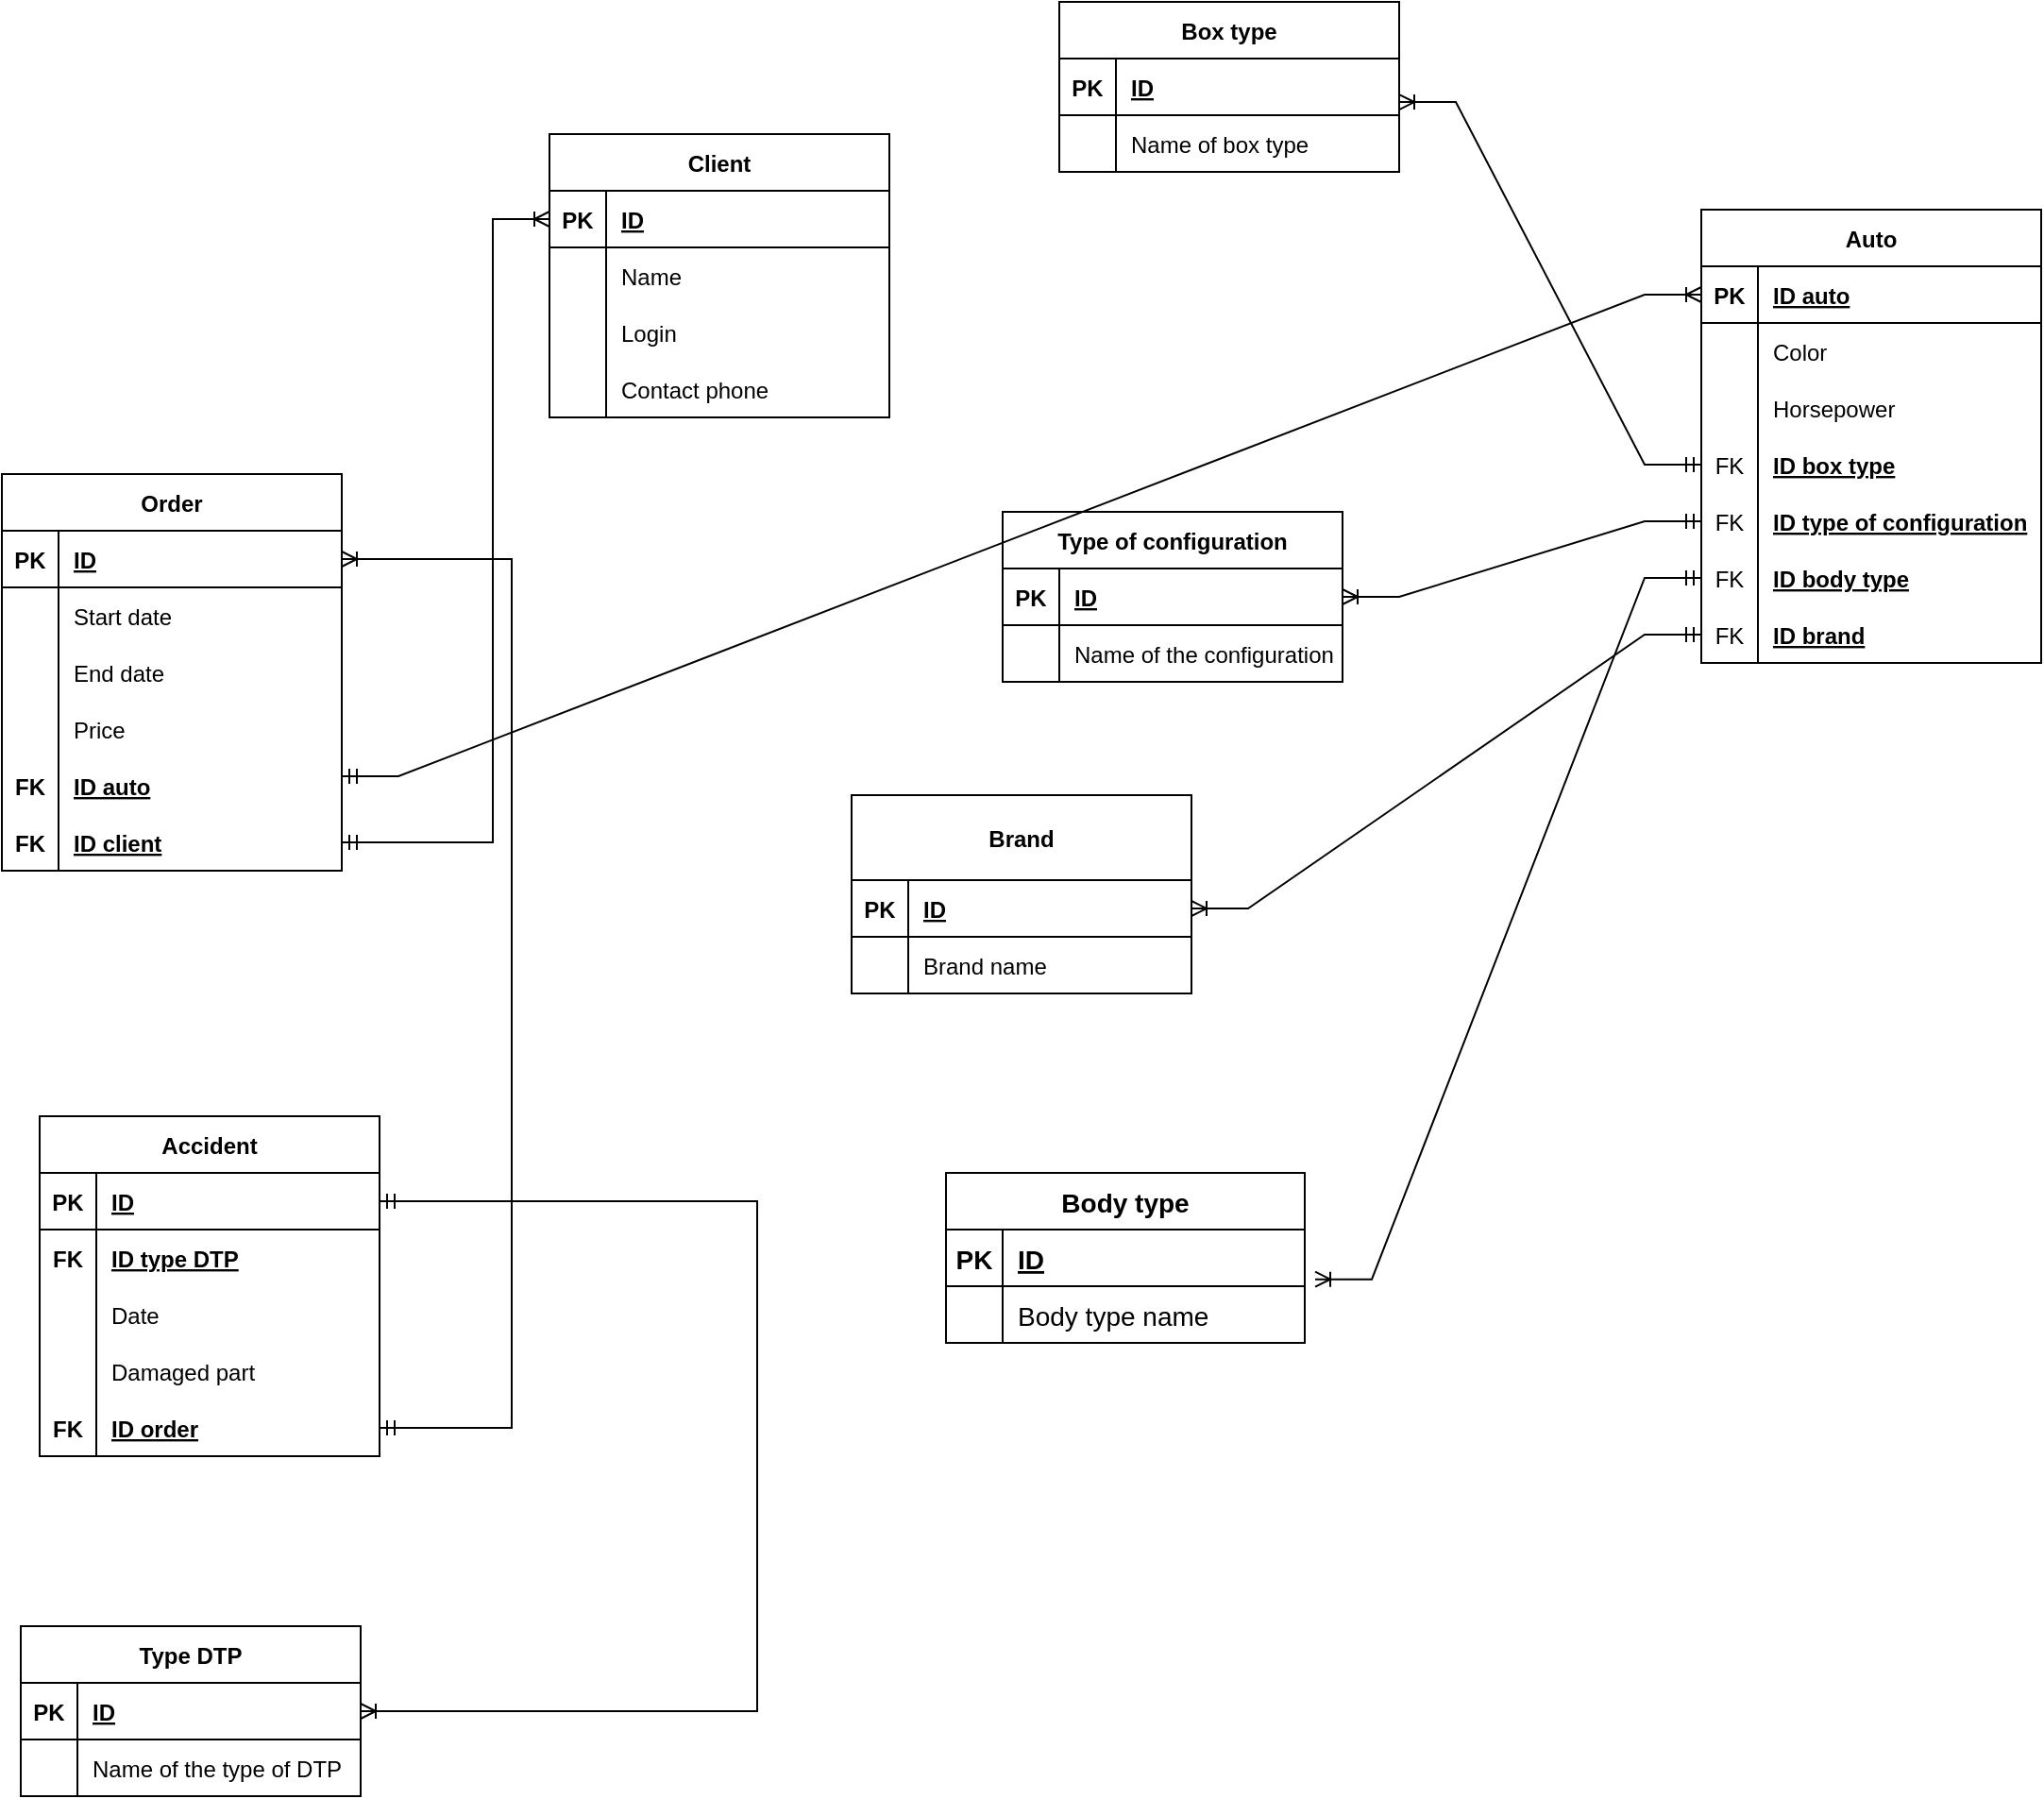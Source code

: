 <mxfile version="21.0.2" type="device"><diagram name="Page-1" id="e56a1550-8fbb-45ad-956c-1786394a9013"><mxGraphModel dx="1311" dy="2425" grid="1" gridSize="10" guides="1" tooltips="1" connect="1" arrows="1" fold="1" page="1" pageScale="1" pageWidth="1100" pageHeight="850" background="none" math="0" shadow="0"><root><mxCell id="0"/><mxCell id="1" parent="0"/><mxCell id="OHwSxQG4Iwk2W_eX7GAl-2" value="Auto" style="shape=table;startSize=30;container=1;collapsible=1;childLayout=tableLayout;fixedRows=1;rowLines=0;fontStyle=1;align=center;resizeLast=1;" parent="1" vertex="1"><mxGeometry x="960" y="-770" width="180" height="240" as="geometry"/></mxCell><mxCell id="OHwSxQG4Iwk2W_eX7GAl-3" value="" style="shape=tableRow;horizontal=0;startSize=0;swimlaneHead=0;swimlaneBody=0;fillColor=none;collapsible=0;dropTarget=0;points=[[0,0.5],[1,0.5]];portConstraint=eastwest;top=0;left=0;right=0;bottom=1;" parent="OHwSxQG4Iwk2W_eX7GAl-2" vertex="1"><mxGeometry y="30" width="180" height="30" as="geometry"/></mxCell><mxCell id="OHwSxQG4Iwk2W_eX7GAl-4" value="PK" style="shape=partialRectangle;connectable=0;fillColor=none;top=0;left=0;bottom=0;right=0;fontStyle=1;overflow=hidden;" parent="OHwSxQG4Iwk2W_eX7GAl-3" vertex="1"><mxGeometry width="30" height="30" as="geometry"><mxRectangle width="30" height="30" as="alternateBounds"/></mxGeometry></mxCell><mxCell id="OHwSxQG4Iwk2W_eX7GAl-5" value="ID auto" style="shape=partialRectangle;connectable=0;fillColor=none;top=0;left=0;bottom=0;right=0;align=left;spacingLeft=6;fontStyle=5;overflow=hidden;" parent="OHwSxQG4Iwk2W_eX7GAl-3" vertex="1"><mxGeometry x="30" width="150" height="30" as="geometry"><mxRectangle width="150" height="30" as="alternateBounds"/></mxGeometry></mxCell><mxCell id="OHwSxQG4Iwk2W_eX7GAl-12" value="" style="shape=tableRow;horizontal=0;startSize=0;swimlaneHead=0;swimlaneBody=0;fillColor=none;collapsible=0;dropTarget=0;points=[[0,0.5],[1,0.5]];portConstraint=eastwest;top=0;left=0;right=0;bottom=0;" parent="OHwSxQG4Iwk2W_eX7GAl-2" vertex="1"><mxGeometry y="60" width="180" height="30" as="geometry"/></mxCell><mxCell id="OHwSxQG4Iwk2W_eX7GAl-13" value="" style="shape=partialRectangle;connectable=0;fillColor=none;top=0;left=0;bottom=0;right=0;editable=1;overflow=hidden;" parent="OHwSxQG4Iwk2W_eX7GAl-12" vertex="1"><mxGeometry width="30" height="30" as="geometry"><mxRectangle width="30" height="30" as="alternateBounds"/></mxGeometry></mxCell><mxCell id="OHwSxQG4Iwk2W_eX7GAl-14" value="Color" style="shape=partialRectangle;connectable=0;fillColor=none;top=0;left=0;bottom=0;right=0;align=left;spacingLeft=6;overflow=hidden;" parent="OHwSxQG4Iwk2W_eX7GAl-12" vertex="1"><mxGeometry x="30" width="150" height="30" as="geometry"><mxRectangle width="150" height="30" as="alternateBounds"/></mxGeometry></mxCell><mxCell id="OHwSxQG4Iwk2W_eX7GAl-135" style="shape=tableRow;horizontal=0;startSize=0;swimlaneHead=0;swimlaneBody=0;fillColor=none;collapsible=0;dropTarget=0;points=[[0,0.5],[1,0.5]];portConstraint=eastwest;top=0;left=0;right=0;bottom=0;" parent="OHwSxQG4Iwk2W_eX7GAl-2" vertex="1"><mxGeometry y="90" width="180" height="30" as="geometry"/></mxCell><mxCell id="OHwSxQG4Iwk2W_eX7GAl-136" style="shape=partialRectangle;connectable=0;fillColor=none;top=0;left=0;bottom=0;right=0;editable=1;overflow=hidden;" parent="OHwSxQG4Iwk2W_eX7GAl-135" vertex="1"><mxGeometry width="30" height="30" as="geometry"><mxRectangle width="30" height="30" as="alternateBounds"/></mxGeometry></mxCell><mxCell id="OHwSxQG4Iwk2W_eX7GAl-137" value="Horsepower" style="shape=partialRectangle;connectable=0;fillColor=none;top=0;left=0;bottom=0;right=0;align=left;spacingLeft=6;overflow=hidden;" parent="OHwSxQG4Iwk2W_eX7GAl-135" vertex="1"><mxGeometry x="30" width="150" height="30" as="geometry"><mxRectangle width="150" height="30" as="alternateBounds"/></mxGeometry></mxCell><mxCell id="OHwSxQG4Iwk2W_eX7GAl-278" style="shape=tableRow;horizontal=0;startSize=0;swimlaneHead=0;swimlaneBody=0;fillColor=none;collapsible=0;dropTarget=0;points=[[0,0.5],[1,0.5]];portConstraint=eastwest;top=0;left=0;right=0;bottom=0;" parent="OHwSxQG4Iwk2W_eX7GAl-2" vertex="1"><mxGeometry y="120" width="180" height="30" as="geometry"/></mxCell><mxCell id="OHwSxQG4Iwk2W_eX7GAl-279" value="FK" style="shape=partialRectangle;connectable=0;fillColor=none;top=0;left=0;bottom=0;right=0;editable=1;overflow=hidden;" parent="OHwSxQG4Iwk2W_eX7GAl-278" vertex="1"><mxGeometry width="30" height="30" as="geometry"><mxRectangle width="30" height="30" as="alternateBounds"/></mxGeometry></mxCell><mxCell id="OHwSxQG4Iwk2W_eX7GAl-280" value="ID box type" style="shape=partialRectangle;connectable=0;fillColor=none;top=0;left=0;bottom=0;right=0;align=left;spacingLeft=6;overflow=hidden;fontStyle=5" parent="OHwSxQG4Iwk2W_eX7GAl-278" vertex="1"><mxGeometry x="30" width="150" height="30" as="geometry"><mxRectangle width="150" height="30" as="alternateBounds"/></mxGeometry></mxCell><mxCell id="OHwSxQG4Iwk2W_eX7GAl-284" style="shape=tableRow;horizontal=0;startSize=0;swimlaneHead=0;swimlaneBody=0;fillColor=none;collapsible=0;dropTarget=0;points=[[0,0.5],[1,0.5]];portConstraint=eastwest;top=0;left=0;right=0;bottom=0;" parent="OHwSxQG4Iwk2W_eX7GAl-2" vertex="1"><mxGeometry y="150" width="180" height="30" as="geometry"/></mxCell><mxCell id="OHwSxQG4Iwk2W_eX7GAl-285" value="FK" style="shape=partialRectangle;connectable=0;fillColor=none;top=0;left=0;bottom=0;right=0;editable=1;overflow=hidden;" parent="OHwSxQG4Iwk2W_eX7GAl-284" vertex="1"><mxGeometry width="30" height="30" as="geometry"><mxRectangle width="30" height="30" as="alternateBounds"/></mxGeometry></mxCell><mxCell id="OHwSxQG4Iwk2W_eX7GAl-286" value="ID type of configuration" style="shape=partialRectangle;connectable=0;fillColor=none;top=0;left=0;bottom=0;right=0;align=left;spacingLeft=6;overflow=hidden;fontStyle=5" parent="OHwSxQG4Iwk2W_eX7GAl-284" vertex="1"><mxGeometry x="30" width="150" height="30" as="geometry"><mxRectangle width="150" height="30" as="alternateBounds"/></mxGeometry></mxCell><mxCell id="OHwSxQG4Iwk2W_eX7GAl-289" style="shape=tableRow;horizontal=0;startSize=0;swimlaneHead=0;swimlaneBody=0;fillColor=none;collapsible=0;dropTarget=0;points=[[0,0.5],[1,0.5]];portConstraint=eastwest;top=0;left=0;right=0;bottom=0;" parent="OHwSxQG4Iwk2W_eX7GAl-2" vertex="1"><mxGeometry y="180" width="180" height="30" as="geometry"/></mxCell><mxCell id="OHwSxQG4Iwk2W_eX7GAl-290" value="FK" style="shape=partialRectangle;connectable=0;fillColor=none;top=0;left=0;bottom=0;right=0;editable=1;overflow=hidden;" parent="OHwSxQG4Iwk2W_eX7GAl-289" vertex="1"><mxGeometry width="30" height="30" as="geometry"><mxRectangle width="30" height="30" as="alternateBounds"/></mxGeometry></mxCell><mxCell id="OHwSxQG4Iwk2W_eX7GAl-291" value="ID body type" style="shape=partialRectangle;connectable=0;fillColor=none;top=0;left=0;bottom=0;right=0;align=left;spacingLeft=6;overflow=hidden;fontStyle=5" parent="OHwSxQG4Iwk2W_eX7GAl-289" vertex="1"><mxGeometry x="30" width="150" height="30" as="geometry"><mxRectangle width="150" height="30" as="alternateBounds"/></mxGeometry></mxCell><mxCell id="OHwSxQG4Iwk2W_eX7GAl-292" style="shape=tableRow;horizontal=0;startSize=0;swimlaneHead=0;swimlaneBody=0;fillColor=none;collapsible=0;dropTarget=0;points=[[0,0.5],[1,0.5]];portConstraint=eastwest;top=0;left=0;right=0;bottom=0;" parent="OHwSxQG4Iwk2W_eX7GAl-2" vertex="1"><mxGeometry y="210" width="180" height="30" as="geometry"/></mxCell><mxCell id="OHwSxQG4Iwk2W_eX7GAl-293" value="FK" style="shape=partialRectangle;connectable=0;fillColor=none;top=0;left=0;bottom=0;right=0;editable=1;overflow=hidden;" parent="OHwSxQG4Iwk2W_eX7GAl-292" vertex="1"><mxGeometry width="30" height="30" as="geometry"><mxRectangle width="30" height="30" as="alternateBounds"/></mxGeometry></mxCell><mxCell id="OHwSxQG4Iwk2W_eX7GAl-294" value="ID brand" style="shape=partialRectangle;connectable=0;fillColor=none;top=0;left=0;bottom=0;right=0;align=left;spacingLeft=6;overflow=hidden;fontStyle=5" parent="OHwSxQG4Iwk2W_eX7GAl-292" vertex="1"><mxGeometry x="30" width="150" height="30" as="geometry"><mxRectangle width="150" height="30" as="alternateBounds"/></mxGeometry></mxCell><mxCell id="OHwSxQG4Iwk2W_eX7GAl-36" value="Client" style="shape=table;startSize=30;container=1;collapsible=1;childLayout=tableLayout;fixedRows=1;rowLines=0;fontStyle=1;align=center;resizeLast=1;" parent="1" vertex="1"><mxGeometry x="350" y="-810" width="180" height="150" as="geometry"/></mxCell><mxCell id="OHwSxQG4Iwk2W_eX7GAl-37" value="" style="shape=tableRow;horizontal=0;startSize=0;swimlaneHead=0;swimlaneBody=0;fillColor=none;collapsible=0;dropTarget=0;points=[[0,0.5],[1,0.5]];portConstraint=eastwest;top=0;left=0;right=0;bottom=1;" parent="OHwSxQG4Iwk2W_eX7GAl-36" vertex="1"><mxGeometry y="30" width="180" height="30" as="geometry"/></mxCell><mxCell id="OHwSxQG4Iwk2W_eX7GAl-38" value="PK" style="shape=partialRectangle;connectable=0;fillColor=none;top=0;left=0;bottom=0;right=0;fontStyle=1;overflow=hidden;" parent="OHwSxQG4Iwk2W_eX7GAl-37" vertex="1"><mxGeometry width="30" height="30" as="geometry"><mxRectangle width="30" height="30" as="alternateBounds"/></mxGeometry></mxCell><mxCell id="OHwSxQG4Iwk2W_eX7GAl-39" value="ID" style="shape=partialRectangle;connectable=0;fillColor=none;top=0;left=0;bottom=0;right=0;align=left;spacingLeft=6;fontStyle=5;overflow=hidden;" parent="OHwSxQG4Iwk2W_eX7GAl-37" vertex="1"><mxGeometry x="30" width="150" height="30" as="geometry"><mxRectangle width="150" height="30" as="alternateBounds"/></mxGeometry></mxCell><mxCell id="OHwSxQG4Iwk2W_eX7GAl-43" value="" style="shape=tableRow;horizontal=0;startSize=0;swimlaneHead=0;swimlaneBody=0;fillColor=none;collapsible=0;dropTarget=0;points=[[0,0.5],[1,0.5]];portConstraint=eastwest;top=0;left=0;right=0;bottom=0;" parent="OHwSxQG4Iwk2W_eX7GAl-36" vertex="1"><mxGeometry y="60" width="180" height="30" as="geometry"/></mxCell><mxCell id="OHwSxQG4Iwk2W_eX7GAl-44" value="" style="shape=partialRectangle;connectable=0;fillColor=none;top=0;left=0;bottom=0;right=0;editable=1;overflow=hidden;" parent="OHwSxQG4Iwk2W_eX7GAl-43" vertex="1"><mxGeometry width="30" height="30" as="geometry"><mxRectangle width="30" height="30" as="alternateBounds"/></mxGeometry></mxCell><mxCell id="OHwSxQG4Iwk2W_eX7GAl-45" value="Name" style="shape=partialRectangle;connectable=0;fillColor=none;top=0;left=0;bottom=0;right=0;align=left;spacingLeft=6;overflow=hidden;" parent="OHwSxQG4Iwk2W_eX7GAl-43" vertex="1"><mxGeometry x="30" width="150" height="30" as="geometry"><mxRectangle width="150" height="30" as="alternateBounds"/></mxGeometry></mxCell><mxCell id="OHwSxQG4Iwk2W_eX7GAl-46" value="" style="shape=tableRow;horizontal=0;startSize=0;swimlaneHead=0;swimlaneBody=0;fillColor=none;collapsible=0;dropTarget=0;points=[[0,0.5],[1,0.5]];portConstraint=eastwest;top=0;left=0;right=0;bottom=0;" parent="OHwSxQG4Iwk2W_eX7GAl-36" vertex="1"><mxGeometry y="90" width="180" height="30" as="geometry"/></mxCell><mxCell id="OHwSxQG4Iwk2W_eX7GAl-47" value="" style="shape=partialRectangle;connectable=0;fillColor=none;top=0;left=0;bottom=0;right=0;editable=1;overflow=hidden;" parent="OHwSxQG4Iwk2W_eX7GAl-46" vertex="1"><mxGeometry width="30" height="30" as="geometry"><mxRectangle width="30" height="30" as="alternateBounds"/></mxGeometry></mxCell><mxCell id="OHwSxQG4Iwk2W_eX7GAl-48" value="Login" style="shape=partialRectangle;connectable=0;fillColor=none;top=0;left=0;bottom=0;right=0;align=left;spacingLeft=6;overflow=hidden;" parent="OHwSxQG4Iwk2W_eX7GAl-46" vertex="1"><mxGeometry x="30" width="150" height="30" as="geometry"><mxRectangle width="150" height="30" as="alternateBounds"/></mxGeometry></mxCell><mxCell id="qkiEtNcjVx7nkfg8av_S-1" style="shape=tableRow;horizontal=0;startSize=0;swimlaneHead=0;swimlaneBody=0;fillColor=none;collapsible=0;dropTarget=0;points=[[0,0.5],[1,0.5]];portConstraint=eastwest;top=0;left=0;right=0;bottom=0;" parent="OHwSxQG4Iwk2W_eX7GAl-36" vertex="1"><mxGeometry y="120" width="180" height="30" as="geometry"/></mxCell><mxCell id="qkiEtNcjVx7nkfg8av_S-2" style="shape=partialRectangle;connectable=0;fillColor=none;top=0;left=0;bottom=0;right=0;editable=1;overflow=hidden;" parent="qkiEtNcjVx7nkfg8av_S-1" vertex="1"><mxGeometry width="30" height="30" as="geometry"><mxRectangle width="30" height="30" as="alternateBounds"/></mxGeometry></mxCell><mxCell id="qkiEtNcjVx7nkfg8av_S-3" value="Contact phone" style="shape=partialRectangle;connectable=0;fillColor=none;top=0;left=0;bottom=0;right=0;align=left;spacingLeft=6;overflow=hidden;" parent="qkiEtNcjVx7nkfg8av_S-1" vertex="1"><mxGeometry x="30" width="150" height="30" as="geometry"><mxRectangle width="150" height="30" as="alternateBounds"/></mxGeometry></mxCell><mxCell id="OHwSxQG4Iwk2W_eX7GAl-62" value="Order" style="shape=table;startSize=30;container=1;collapsible=1;childLayout=tableLayout;fixedRows=1;rowLines=0;fontStyle=1;align=center;resizeLast=1;" parent="1" vertex="1"><mxGeometry x="60" y="-630" width="180" height="210" as="geometry"/></mxCell><mxCell id="OHwSxQG4Iwk2W_eX7GAl-63" value="" style="shape=tableRow;horizontal=0;startSize=0;swimlaneHead=0;swimlaneBody=0;fillColor=none;collapsible=0;dropTarget=0;points=[[0,0.5],[1,0.5]];portConstraint=eastwest;top=0;left=0;right=0;bottom=1;" parent="OHwSxQG4Iwk2W_eX7GAl-62" vertex="1"><mxGeometry y="30" width="180" height="30" as="geometry"/></mxCell><mxCell id="OHwSxQG4Iwk2W_eX7GAl-64" value="PK" style="shape=partialRectangle;connectable=0;fillColor=none;top=0;left=0;bottom=0;right=0;fontStyle=1;overflow=hidden;" parent="OHwSxQG4Iwk2W_eX7GAl-63" vertex="1"><mxGeometry width="30" height="30" as="geometry"><mxRectangle width="30" height="30" as="alternateBounds"/></mxGeometry></mxCell><mxCell id="OHwSxQG4Iwk2W_eX7GAl-65" value="ID" style="shape=partialRectangle;connectable=0;fillColor=none;top=0;left=0;bottom=0;right=0;align=left;spacingLeft=6;fontStyle=5;overflow=hidden;" parent="OHwSxQG4Iwk2W_eX7GAl-63" vertex="1"><mxGeometry x="30" width="150" height="30" as="geometry"><mxRectangle width="150" height="30" as="alternateBounds"/></mxGeometry></mxCell><mxCell id="OHwSxQG4Iwk2W_eX7GAl-66" value="" style="shape=tableRow;horizontal=0;startSize=0;swimlaneHead=0;swimlaneBody=0;fillColor=none;collapsible=0;dropTarget=0;points=[[0,0.5],[1,0.5]];portConstraint=eastwest;top=0;left=0;right=0;bottom=0;" parent="OHwSxQG4Iwk2W_eX7GAl-62" vertex="1"><mxGeometry y="60" width="180" height="30" as="geometry"/></mxCell><mxCell id="OHwSxQG4Iwk2W_eX7GAl-67" value="" style="shape=partialRectangle;connectable=0;fillColor=none;top=0;left=0;bottom=0;right=0;editable=1;overflow=hidden;" parent="OHwSxQG4Iwk2W_eX7GAl-66" vertex="1"><mxGeometry width="30" height="30" as="geometry"><mxRectangle width="30" height="30" as="alternateBounds"/></mxGeometry></mxCell><mxCell id="OHwSxQG4Iwk2W_eX7GAl-68" value="Start date" style="shape=partialRectangle;connectable=0;fillColor=none;top=0;left=0;bottom=0;right=0;align=left;spacingLeft=6;overflow=hidden;" parent="OHwSxQG4Iwk2W_eX7GAl-66" vertex="1"><mxGeometry x="30" width="150" height="30" as="geometry"><mxRectangle width="150" height="30" as="alternateBounds"/></mxGeometry></mxCell><mxCell id="qkiEtNcjVx7nkfg8av_S-4" style="shape=tableRow;horizontal=0;startSize=0;swimlaneHead=0;swimlaneBody=0;fillColor=none;collapsible=0;dropTarget=0;points=[[0,0.5],[1,0.5]];portConstraint=eastwest;top=0;left=0;right=0;bottom=0;" parent="OHwSxQG4Iwk2W_eX7GAl-62" vertex="1"><mxGeometry y="90" width="180" height="30" as="geometry"/></mxCell><mxCell id="qkiEtNcjVx7nkfg8av_S-5" style="shape=partialRectangle;connectable=0;fillColor=none;top=0;left=0;bottom=0;right=0;editable=1;overflow=hidden;" parent="qkiEtNcjVx7nkfg8av_S-4" vertex="1"><mxGeometry width="30" height="30" as="geometry"><mxRectangle width="30" height="30" as="alternateBounds"/></mxGeometry></mxCell><mxCell id="qkiEtNcjVx7nkfg8av_S-6" value="End date" style="shape=partialRectangle;connectable=0;fillColor=none;top=0;left=0;bottom=0;right=0;align=left;spacingLeft=6;overflow=hidden;" parent="qkiEtNcjVx7nkfg8av_S-4" vertex="1"><mxGeometry x="30" width="150" height="30" as="geometry"><mxRectangle width="150" height="30" as="alternateBounds"/></mxGeometry></mxCell><mxCell id="OHwSxQG4Iwk2W_eX7GAl-144" style="shape=tableRow;horizontal=0;startSize=0;swimlaneHead=0;swimlaneBody=0;fillColor=none;collapsible=0;dropTarget=0;points=[[0,0.5],[1,0.5]];portConstraint=eastwest;top=0;left=0;right=0;bottom=0;" parent="OHwSxQG4Iwk2W_eX7GAl-62" vertex="1"><mxGeometry y="120" width="180" height="30" as="geometry"/></mxCell><mxCell id="OHwSxQG4Iwk2W_eX7GAl-145" style="shape=partialRectangle;connectable=0;fillColor=none;top=0;left=0;bottom=0;right=0;editable=1;overflow=hidden;fontStyle=5" parent="OHwSxQG4Iwk2W_eX7GAl-144" vertex="1"><mxGeometry width="30" height="30" as="geometry"><mxRectangle width="30" height="30" as="alternateBounds"/></mxGeometry></mxCell><mxCell id="OHwSxQG4Iwk2W_eX7GAl-146" value="Price" style="shape=partialRectangle;connectable=0;fillColor=none;top=0;left=0;bottom=0;right=0;align=left;spacingLeft=6;overflow=hidden;fontStyle=0" parent="OHwSxQG4Iwk2W_eX7GAl-144" vertex="1"><mxGeometry x="30" width="150" height="30" as="geometry"><mxRectangle width="150" height="30" as="alternateBounds"/></mxGeometry></mxCell><mxCell id="OHwSxQG4Iwk2W_eX7GAl-69" value="" style="shape=tableRow;horizontal=0;startSize=0;swimlaneHead=0;swimlaneBody=0;fillColor=none;collapsible=0;dropTarget=0;points=[[0,0.5],[1,0.5]];portConstraint=eastwest;top=0;left=0;right=0;bottom=0;" parent="OHwSxQG4Iwk2W_eX7GAl-62" vertex="1"><mxGeometry y="150" width="180" height="30" as="geometry"/></mxCell><mxCell id="OHwSxQG4Iwk2W_eX7GAl-70" value="FK" style="shape=partialRectangle;connectable=0;fillColor=none;top=0;left=0;bottom=0;right=0;editable=1;overflow=hidden;fontStyle=1" parent="OHwSxQG4Iwk2W_eX7GAl-69" vertex="1"><mxGeometry width="30" height="30" as="geometry"><mxRectangle width="30" height="30" as="alternateBounds"/></mxGeometry></mxCell><mxCell id="OHwSxQG4Iwk2W_eX7GAl-71" value="ID auto" style="shape=partialRectangle;connectable=0;fillColor=none;top=0;left=0;bottom=0;right=0;align=left;spacingLeft=6;overflow=hidden;fontStyle=5" parent="OHwSxQG4Iwk2W_eX7GAl-69" vertex="1"><mxGeometry x="30" width="150" height="30" as="geometry"><mxRectangle width="150" height="30" as="alternateBounds"/></mxGeometry></mxCell><mxCell id="OHwSxQG4Iwk2W_eX7GAl-72" value="" style="shape=tableRow;horizontal=0;startSize=0;swimlaneHead=0;swimlaneBody=0;fillColor=none;collapsible=0;dropTarget=0;points=[[0,0.5],[1,0.5]];portConstraint=eastwest;top=0;left=0;right=0;bottom=0;" parent="OHwSxQG4Iwk2W_eX7GAl-62" vertex="1"><mxGeometry y="180" width="180" height="30" as="geometry"/></mxCell><mxCell id="OHwSxQG4Iwk2W_eX7GAl-73" value="FK" style="shape=partialRectangle;connectable=0;fillColor=none;top=0;left=0;bottom=0;right=0;editable=1;overflow=hidden;fontStyle=1" parent="OHwSxQG4Iwk2W_eX7GAl-72" vertex="1"><mxGeometry width="30" height="30" as="geometry"><mxRectangle width="30" height="30" as="alternateBounds"/></mxGeometry></mxCell><mxCell id="OHwSxQG4Iwk2W_eX7GAl-74" value="ID client" style="shape=partialRectangle;connectable=0;fillColor=none;top=0;left=0;bottom=0;right=0;align=left;spacingLeft=6;overflow=hidden;fontStyle=5" parent="OHwSxQG4Iwk2W_eX7GAl-72" vertex="1"><mxGeometry x="30" width="150" height="30" as="geometry"><mxRectangle width="150" height="30" as="alternateBounds"/></mxGeometry></mxCell><mxCell id="OHwSxQG4Iwk2W_eX7GAl-118" value="" style="shape=tableRow;horizontal=0;startSize=0;swimlaneHead=0;swimlaneBody=0;fillColor=none;collapsible=0;dropTarget=0;points=[[0,0.5],[1,0.5]];portConstraint=eastwest;top=0;left=0;right=0;bottom=0;" parent="1" vertex="1"><mxGeometry x="470" y="-120" width="180" height="30" as="geometry"/></mxCell><mxCell id="OHwSxQG4Iwk2W_eX7GAl-119" value="" style="shape=partialRectangle;connectable=0;fillColor=none;top=0;left=0;bottom=0;right=0;editable=1;overflow=hidden;" parent="OHwSxQG4Iwk2W_eX7GAl-118" vertex="1"><mxGeometry width="30" height="30" as="geometry"><mxRectangle width="30" height="30" as="alternateBounds"/></mxGeometry></mxCell><mxCell id="OHwSxQG4Iwk2W_eX7GAl-168" value="Accident" style="shape=table;startSize=30;container=1;collapsible=1;childLayout=tableLayout;fixedRows=1;rowLines=0;fontStyle=1;align=center;resizeLast=1;" parent="1" vertex="1"><mxGeometry x="80" y="-290" width="180" height="180" as="geometry"/></mxCell><mxCell id="OHwSxQG4Iwk2W_eX7GAl-169" value="" style="shape=tableRow;horizontal=0;startSize=0;swimlaneHead=0;swimlaneBody=0;fillColor=none;collapsible=0;dropTarget=0;points=[[0,0.5],[1,0.5]];portConstraint=eastwest;top=0;left=0;right=0;bottom=1;" parent="OHwSxQG4Iwk2W_eX7GAl-168" vertex="1"><mxGeometry y="30" width="180" height="30" as="geometry"/></mxCell><mxCell id="OHwSxQG4Iwk2W_eX7GAl-170" value="PK" style="shape=partialRectangle;connectable=0;fillColor=none;top=0;left=0;bottom=0;right=0;fontStyle=1;overflow=hidden;" parent="OHwSxQG4Iwk2W_eX7GAl-169" vertex="1"><mxGeometry width="30" height="30" as="geometry"><mxRectangle width="30" height="30" as="alternateBounds"/></mxGeometry></mxCell><mxCell id="OHwSxQG4Iwk2W_eX7GAl-171" value="ID" style="shape=partialRectangle;connectable=0;fillColor=none;top=0;left=0;bottom=0;right=0;align=left;spacingLeft=6;fontStyle=5;overflow=hidden;" parent="OHwSxQG4Iwk2W_eX7GAl-169" vertex="1"><mxGeometry x="30" width="150" height="30" as="geometry"><mxRectangle width="150" height="30" as="alternateBounds"/></mxGeometry></mxCell><mxCell id="OHwSxQG4Iwk2W_eX7GAl-172" value="" style="shape=tableRow;horizontal=0;startSize=0;swimlaneHead=0;swimlaneBody=0;fillColor=none;collapsible=0;dropTarget=0;points=[[0,0.5],[1,0.5]];portConstraint=eastwest;top=0;left=0;right=0;bottom=0;" parent="OHwSxQG4Iwk2W_eX7GAl-168" vertex="1"><mxGeometry y="60" width="180" height="30" as="geometry"/></mxCell><mxCell id="OHwSxQG4Iwk2W_eX7GAl-173" value="FK" style="shape=partialRectangle;connectable=0;fillColor=none;top=0;left=0;bottom=0;right=0;editable=1;overflow=hidden;fontStyle=1" parent="OHwSxQG4Iwk2W_eX7GAl-172" vertex="1"><mxGeometry width="30" height="30" as="geometry"><mxRectangle width="30" height="30" as="alternateBounds"/></mxGeometry></mxCell><mxCell id="OHwSxQG4Iwk2W_eX7GAl-174" value="ID type DTP" style="shape=partialRectangle;connectable=0;fillColor=none;top=0;left=0;bottom=0;right=0;align=left;spacingLeft=6;overflow=hidden;fontStyle=5" parent="OHwSxQG4Iwk2W_eX7GAl-172" vertex="1"><mxGeometry x="30" width="150" height="30" as="geometry"><mxRectangle width="150" height="30" as="alternateBounds"/></mxGeometry></mxCell><mxCell id="OHwSxQG4Iwk2W_eX7GAl-175" value="" style="shape=tableRow;horizontal=0;startSize=0;swimlaneHead=0;swimlaneBody=0;fillColor=none;collapsible=0;dropTarget=0;points=[[0,0.5],[1,0.5]];portConstraint=eastwest;top=0;left=0;right=0;bottom=0;" parent="OHwSxQG4Iwk2W_eX7GAl-168" vertex="1"><mxGeometry y="90" width="180" height="30" as="geometry"/></mxCell><mxCell id="OHwSxQG4Iwk2W_eX7GAl-176" value="" style="shape=partialRectangle;connectable=0;fillColor=none;top=0;left=0;bottom=0;right=0;editable=1;overflow=hidden;" parent="OHwSxQG4Iwk2W_eX7GAl-175" vertex="1"><mxGeometry width="30" height="30" as="geometry"><mxRectangle width="30" height="30" as="alternateBounds"/></mxGeometry></mxCell><mxCell id="OHwSxQG4Iwk2W_eX7GAl-177" value="Date" style="shape=partialRectangle;connectable=0;fillColor=none;top=0;left=0;bottom=0;right=0;align=left;spacingLeft=6;overflow=hidden;" parent="OHwSxQG4Iwk2W_eX7GAl-175" vertex="1"><mxGeometry x="30" width="150" height="30" as="geometry"><mxRectangle width="150" height="30" as="alternateBounds"/></mxGeometry></mxCell><mxCell id="OHwSxQG4Iwk2W_eX7GAl-178" value="" style="shape=tableRow;horizontal=0;startSize=0;swimlaneHead=0;swimlaneBody=0;fillColor=none;collapsible=0;dropTarget=0;points=[[0,0.5],[1,0.5]];portConstraint=eastwest;top=0;left=0;right=0;bottom=0;" parent="OHwSxQG4Iwk2W_eX7GAl-168" vertex="1"><mxGeometry y="120" width="180" height="30" as="geometry"/></mxCell><mxCell id="OHwSxQG4Iwk2W_eX7GAl-179" value="" style="shape=partialRectangle;connectable=0;fillColor=none;top=0;left=0;bottom=0;right=0;editable=1;overflow=hidden;" parent="OHwSxQG4Iwk2W_eX7GAl-178" vertex="1"><mxGeometry width="30" height="30" as="geometry"><mxRectangle width="30" height="30" as="alternateBounds"/></mxGeometry></mxCell><mxCell id="OHwSxQG4Iwk2W_eX7GAl-180" value="Damaged part" style="shape=partialRectangle;connectable=0;fillColor=none;top=0;left=0;bottom=0;right=0;align=left;spacingLeft=6;overflow=hidden;" parent="OHwSxQG4Iwk2W_eX7GAl-178" vertex="1"><mxGeometry x="30" width="150" height="30" as="geometry"><mxRectangle width="150" height="30" as="alternateBounds"/></mxGeometry></mxCell><mxCell id="uw3r3L_dq7pvDBiLHXTa-1" style="shape=tableRow;horizontal=0;startSize=0;swimlaneHead=0;swimlaneBody=0;fillColor=none;collapsible=0;dropTarget=0;points=[[0,0.5],[1,0.5]];portConstraint=eastwest;top=0;left=0;right=0;bottom=0;" parent="OHwSxQG4Iwk2W_eX7GAl-168" vertex="1"><mxGeometry y="150" width="180" height="30" as="geometry"/></mxCell><mxCell id="uw3r3L_dq7pvDBiLHXTa-2" value="FK" style="shape=partialRectangle;connectable=0;fillColor=none;top=0;left=0;bottom=0;right=0;editable=1;overflow=hidden;fontStyle=1" parent="uw3r3L_dq7pvDBiLHXTa-1" vertex="1"><mxGeometry width="30" height="30" as="geometry"><mxRectangle width="30" height="30" as="alternateBounds"/></mxGeometry></mxCell><mxCell id="uw3r3L_dq7pvDBiLHXTa-3" value="ID order" style="shape=partialRectangle;connectable=0;fillColor=none;top=0;left=0;bottom=0;right=0;align=left;spacingLeft=6;overflow=hidden;fontStyle=5" parent="uw3r3L_dq7pvDBiLHXTa-1" vertex="1"><mxGeometry x="30" width="150" height="30" as="geometry"><mxRectangle width="150" height="30" as="alternateBounds"/></mxGeometry></mxCell><mxCell id="OHwSxQG4Iwk2W_eX7GAl-194" value="Box type" style="shape=table;startSize=30;container=1;collapsible=1;childLayout=tableLayout;fixedRows=1;rowLines=0;fontStyle=1;align=center;resizeLast=1;" parent="1" vertex="1"><mxGeometry x="620" y="-880" width="180" height="90" as="geometry"/></mxCell><mxCell id="OHwSxQG4Iwk2W_eX7GAl-195" value="" style="shape=tableRow;horizontal=0;startSize=0;swimlaneHead=0;swimlaneBody=0;fillColor=none;collapsible=0;dropTarget=0;points=[[0,0.5],[1,0.5]];portConstraint=eastwest;top=0;left=0;right=0;bottom=1;" parent="OHwSxQG4Iwk2W_eX7GAl-194" vertex="1"><mxGeometry y="30" width="180" height="30" as="geometry"/></mxCell><mxCell id="OHwSxQG4Iwk2W_eX7GAl-196" value="PK" style="shape=partialRectangle;connectable=0;fillColor=none;top=0;left=0;bottom=0;right=0;fontStyle=1;overflow=hidden;" parent="OHwSxQG4Iwk2W_eX7GAl-195" vertex="1"><mxGeometry width="30" height="30" as="geometry"><mxRectangle width="30" height="30" as="alternateBounds"/></mxGeometry></mxCell><mxCell id="OHwSxQG4Iwk2W_eX7GAl-197" value="ID" style="shape=partialRectangle;connectable=0;fillColor=none;top=0;left=0;bottom=0;right=0;align=left;spacingLeft=6;fontStyle=5;overflow=hidden;" parent="OHwSxQG4Iwk2W_eX7GAl-195" vertex="1"><mxGeometry x="30" width="150" height="30" as="geometry"><mxRectangle width="150" height="30" as="alternateBounds"/></mxGeometry></mxCell><mxCell id="OHwSxQG4Iwk2W_eX7GAl-220" style="shape=tableRow;horizontal=0;startSize=0;swimlaneHead=0;swimlaneBody=0;fillColor=none;collapsible=0;dropTarget=0;points=[[0,0.5],[1,0.5]];portConstraint=eastwest;top=0;left=0;right=0;bottom=1;" parent="OHwSxQG4Iwk2W_eX7GAl-194" vertex="1"><mxGeometry y="60" width="180" height="30" as="geometry"/></mxCell><mxCell id="OHwSxQG4Iwk2W_eX7GAl-221" style="shape=partialRectangle;connectable=0;fillColor=none;top=0;left=0;bottom=0;right=0;fontStyle=1;overflow=hidden;" parent="OHwSxQG4Iwk2W_eX7GAl-220" vertex="1"><mxGeometry width="30" height="30" as="geometry"><mxRectangle width="30" height="30" as="alternateBounds"/></mxGeometry></mxCell><mxCell id="OHwSxQG4Iwk2W_eX7GAl-222" value="Name of box type" style="shape=partialRectangle;connectable=0;fillColor=none;top=0;left=0;bottom=0;right=0;align=left;spacingLeft=6;fontStyle=0;overflow=hidden;" parent="OHwSxQG4Iwk2W_eX7GAl-220" vertex="1"><mxGeometry x="30" width="150" height="30" as="geometry"><mxRectangle width="150" height="30" as="alternateBounds"/></mxGeometry></mxCell><mxCell id="OHwSxQG4Iwk2W_eX7GAl-207" value="Type of configuration" style="shape=table;startSize=30;container=1;collapsible=1;childLayout=tableLayout;fixedRows=1;rowLines=0;fontStyle=1;align=center;resizeLast=1;" parent="1" vertex="1"><mxGeometry x="590" y="-610" width="180" height="90" as="geometry"/></mxCell><mxCell id="OHwSxQG4Iwk2W_eX7GAl-208" value="" style="shape=tableRow;horizontal=0;startSize=0;swimlaneHead=0;swimlaneBody=0;fillColor=none;collapsible=0;dropTarget=0;points=[[0,0.5],[1,0.5]];portConstraint=eastwest;top=0;left=0;right=0;bottom=1;" parent="OHwSxQG4Iwk2W_eX7GAl-207" vertex="1"><mxGeometry y="30" width="180" height="30" as="geometry"/></mxCell><mxCell id="OHwSxQG4Iwk2W_eX7GAl-209" value="PK" style="shape=partialRectangle;connectable=0;fillColor=none;top=0;left=0;bottom=0;right=0;fontStyle=1;overflow=hidden;" parent="OHwSxQG4Iwk2W_eX7GAl-208" vertex="1"><mxGeometry width="30" height="30" as="geometry"><mxRectangle width="30" height="30" as="alternateBounds"/></mxGeometry></mxCell><mxCell id="OHwSxQG4Iwk2W_eX7GAl-210" value="ID" style="shape=partialRectangle;connectable=0;fillColor=none;top=0;left=0;bottom=0;right=0;align=left;spacingLeft=6;fontStyle=5;overflow=hidden;" parent="OHwSxQG4Iwk2W_eX7GAl-208" vertex="1"><mxGeometry x="30" width="150" height="30" as="geometry"><mxRectangle width="150" height="30" as="alternateBounds"/></mxGeometry></mxCell><mxCell id="OHwSxQG4Iwk2W_eX7GAl-211" value="" style="shape=tableRow;horizontal=0;startSize=0;swimlaneHead=0;swimlaneBody=0;fillColor=none;collapsible=0;dropTarget=0;points=[[0,0.5],[1,0.5]];portConstraint=eastwest;top=0;left=0;right=0;bottom=0;" parent="OHwSxQG4Iwk2W_eX7GAl-207" vertex="1"><mxGeometry y="60" width="180" height="30" as="geometry"/></mxCell><mxCell id="OHwSxQG4Iwk2W_eX7GAl-212" value="" style="shape=partialRectangle;connectable=0;fillColor=none;top=0;left=0;bottom=0;right=0;editable=1;overflow=hidden;" parent="OHwSxQG4Iwk2W_eX7GAl-211" vertex="1"><mxGeometry width="30" height="30" as="geometry"><mxRectangle width="30" height="30" as="alternateBounds"/></mxGeometry></mxCell><mxCell id="OHwSxQG4Iwk2W_eX7GAl-213" value="Name of the configuration type" style="shape=partialRectangle;connectable=0;fillColor=none;top=0;left=0;bottom=0;right=0;align=left;spacingLeft=6;overflow=hidden;" parent="OHwSxQG4Iwk2W_eX7GAl-211" vertex="1"><mxGeometry x="30" width="150" height="30" as="geometry"><mxRectangle width="150" height="30" as="alternateBounds"/></mxGeometry></mxCell><mxCell id="OHwSxQG4Iwk2W_eX7GAl-226" value="Brand" style="shape=table;startSize=45;container=1;collapsible=1;childLayout=tableLayout;fixedRows=1;rowLines=0;fontStyle=1;align=center;resizeLast=1;" parent="1" vertex="1"><mxGeometry x="510" y="-460" width="180" height="105" as="geometry"><mxRectangle x="540" y="-460" width="80" height="30" as="alternateBounds"/></mxGeometry></mxCell><mxCell id="OHwSxQG4Iwk2W_eX7GAl-227" value="" style="shape=tableRow;horizontal=0;startSize=0;swimlaneHead=0;swimlaneBody=0;fillColor=none;collapsible=0;dropTarget=0;points=[[0,0.5],[1,0.5]];portConstraint=eastwest;top=0;left=0;right=0;bottom=1;" parent="OHwSxQG4Iwk2W_eX7GAl-226" vertex="1"><mxGeometry y="45" width="180" height="30" as="geometry"/></mxCell><mxCell id="OHwSxQG4Iwk2W_eX7GAl-228" value="PK" style="shape=partialRectangle;connectable=0;fillColor=none;top=0;left=0;bottom=0;right=0;fontStyle=1;overflow=hidden;" parent="OHwSxQG4Iwk2W_eX7GAl-227" vertex="1"><mxGeometry width="30" height="30" as="geometry"><mxRectangle width="30" height="30" as="alternateBounds"/></mxGeometry></mxCell><mxCell id="OHwSxQG4Iwk2W_eX7GAl-229" value="ID" style="shape=partialRectangle;connectable=0;fillColor=none;top=0;left=0;bottom=0;right=0;align=left;spacingLeft=6;fontStyle=5;overflow=hidden;" parent="OHwSxQG4Iwk2W_eX7GAl-227" vertex="1"><mxGeometry x="30" width="150" height="30" as="geometry"><mxRectangle width="150" height="30" as="alternateBounds"/></mxGeometry></mxCell><mxCell id="OHwSxQG4Iwk2W_eX7GAl-230" value="" style="shape=tableRow;horizontal=0;startSize=0;swimlaneHead=0;swimlaneBody=0;fillColor=none;collapsible=0;dropTarget=0;points=[[0,0.5],[1,0.5]];portConstraint=eastwest;top=0;left=0;right=0;bottom=0;" parent="OHwSxQG4Iwk2W_eX7GAl-226" vertex="1"><mxGeometry y="75" width="180" height="30" as="geometry"/></mxCell><mxCell id="OHwSxQG4Iwk2W_eX7GAl-231" value="" style="shape=partialRectangle;connectable=0;fillColor=none;top=0;left=0;bottom=0;right=0;editable=1;overflow=hidden;" parent="OHwSxQG4Iwk2W_eX7GAl-230" vertex="1"><mxGeometry width="30" height="30" as="geometry"><mxRectangle width="30" height="30" as="alternateBounds"/></mxGeometry></mxCell><mxCell id="OHwSxQG4Iwk2W_eX7GAl-232" value="Brand name" style="shape=partialRectangle;connectable=0;fillColor=none;top=0;left=0;bottom=0;right=0;align=left;spacingLeft=6;overflow=hidden;" parent="OHwSxQG4Iwk2W_eX7GAl-230" vertex="1"><mxGeometry x="30" width="150" height="30" as="geometry"><mxRectangle width="150" height="30" as="alternateBounds"/></mxGeometry></mxCell><mxCell id="OHwSxQG4Iwk2W_eX7GAl-257" value="Body type" style="shape=table;startSize=30;container=1;collapsible=1;childLayout=tableLayout;fixedRows=1;rowLines=0;fontStyle=1;align=center;resizeLast=1;fontSize=14;" parent="1" vertex="1"><mxGeometry x="560" y="-260" width="190" height="90" as="geometry"/></mxCell><mxCell id="OHwSxQG4Iwk2W_eX7GAl-258" value="" style="shape=tableRow;horizontal=0;startSize=0;swimlaneHead=0;swimlaneBody=0;fillColor=none;collapsible=0;dropTarget=0;points=[[0,0.5],[1,0.5]];portConstraint=eastwest;top=0;left=0;right=0;bottom=1;fontSize=14;" parent="OHwSxQG4Iwk2W_eX7GAl-257" vertex="1"><mxGeometry y="30" width="190" height="30" as="geometry"/></mxCell><mxCell id="OHwSxQG4Iwk2W_eX7GAl-259" value="PK" style="shape=partialRectangle;connectable=0;fillColor=none;top=0;left=0;bottom=0;right=0;fontStyle=1;overflow=hidden;fontSize=14;" parent="OHwSxQG4Iwk2W_eX7GAl-258" vertex="1"><mxGeometry width="30" height="30" as="geometry"><mxRectangle width="30" height="30" as="alternateBounds"/></mxGeometry></mxCell><mxCell id="OHwSxQG4Iwk2W_eX7GAl-260" value="ID" style="shape=partialRectangle;connectable=0;fillColor=none;top=0;left=0;bottom=0;right=0;align=left;spacingLeft=6;fontStyle=5;overflow=hidden;fontSize=14;" parent="OHwSxQG4Iwk2W_eX7GAl-258" vertex="1"><mxGeometry x="30" width="160" height="30" as="geometry"><mxRectangle width="160" height="30" as="alternateBounds"/></mxGeometry></mxCell><mxCell id="OHwSxQG4Iwk2W_eX7GAl-261" value="" style="shape=tableRow;horizontal=0;startSize=0;swimlaneHead=0;swimlaneBody=0;fillColor=none;collapsible=0;dropTarget=0;points=[[0,0.5],[1,0.5]];portConstraint=eastwest;top=0;left=0;right=0;bottom=0;fontSize=14;" parent="OHwSxQG4Iwk2W_eX7GAl-257" vertex="1"><mxGeometry y="60" width="190" height="30" as="geometry"/></mxCell><mxCell id="OHwSxQG4Iwk2W_eX7GAl-262" value="" style="shape=partialRectangle;connectable=0;fillColor=none;top=0;left=0;bottom=0;right=0;editable=1;overflow=hidden;fontSize=14;" parent="OHwSxQG4Iwk2W_eX7GAl-261" vertex="1"><mxGeometry width="30" height="30" as="geometry"><mxRectangle width="30" height="30" as="alternateBounds"/></mxGeometry></mxCell><mxCell id="OHwSxQG4Iwk2W_eX7GAl-263" value="Body type name" style="shape=partialRectangle;connectable=0;fillColor=none;top=0;left=0;bottom=0;right=0;align=left;spacingLeft=6;overflow=hidden;fontSize=14;" parent="OHwSxQG4Iwk2W_eX7GAl-261" vertex="1"><mxGeometry x="30" width="160" height="30" as="geometry"><mxRectangle width="160" height="30" as="alternateBounds"/></mxGeometry></mxCell><mxCell id="OHwSxQG4Iwk2W_eX7GAl-276" value="" style="edgeStyle=elbowEdgeStyle;fontSize=12;html=1;endArrow=ERmandOne;startArrow=ERoneToMany;rounded=0;entryX=1;entryY=0.5;entryDx=0;entryDy=0;exitX=0;exitY=0.5;exitDx=0;exitDy=0;startFill=0;endFill=0;" parent="1" source="OHwSxQG4Iwk2W_eX7GAl-37" target="OHwSxQG4Iwk2W_eX7GAl-72" edge="1"><mxGeometry width="100" height="100" relative="1" as="geometry"><mxPoint x="420" y="-650" as="sourcePoint"/><mxPoint x="280" y="-460" as="targetPoint"/><Array as="points"><mxPoint x="320" y="-550"/></Array></mxGeometry></mxCell><mxCell id="OHwSxQG4Iwk2W_eX7GAl-277" value="" style="edgeStyle=entityRelationEdgeStyle;fontSize=12;html=1;endArrow=ERoneToMany;startArrow=ERmandOne;rounded=0;exitX=1;exitY=0.333;exitDx=0;exitDy=0;exitPerimeter=0;entryX=0;entryY=0.5;entryDx=0;entryDy=0;endFill=0;startFill=0;" parent="1" source="OHwSxQG4Iwk2W_eX7GAl-69" target="OHwSxQG4Iwk2W_eX7GAl-3" edge="1"><mxGeometry width="100" height="100" relative="1" as="geometry"><mxPoint x="240" y="-520" as="sourcePoint"/><mxPoint x="340" y="-620" as="targetPoint"/></mxGeometry></mxCell><mxCell id="OHwSxQG4Iwk2W_eX7GAl-287" value="" style="edgeStyle=entityRelationEdgeStyle;fontSize=12;html=1;endArrow=ERmandOne;startArrow=ERoneToMany;rounded=0;entryX=0;entryY=0.5;entryDx=0;entryDy=0;startFill=0;" parent="1" target="OHwSxQG4Iwk2W_eX7GAl-292" edge="1"><mxGeometry width="100" height="100" relative="1" as="geometry"><mxPoint x="690" y="-400" as="sourcePoint"/><mxPoint x="790" y="-500" as="targetPoint"/></mxGeometry></mxCell><mxCell id="OHwSxQG4Iwk2W_eX7GAl-288" value="" style="edgeStyle=entityRelationEdgeStyle;fontSize=12;html=1;endArrow=ERmandOne;startArrow=ERoneToMany;rounded=0;entryX=0;entryY=0.5;entryDx=0;entryDy=0;exitX=1.029;exitY=0.878;exitDx=0;exitDy=0;exitPerimeter=0;startFill=0;" parent="1" source="OHwSxQG4Iwk2W_eX7GAl-258" target="OHwSxQG4Iwk2W_eX7GAl-289" edge="1"><mxGeometry width="100" height="100" relative="1" as="geometry"><mxPoint x="740" y="-210" as="sourcePoint"/><mxPoint x="940" y="-490" as="targetPoint"/></mxGeometry></mxCell><mxCell id="OHwSxQG4Iwk2W_eX7GAl-298" value="" style="edgeStyle=entityRelationEdgeStyle;fontSize=12;html=1;endArrow=ERmandOne;startArrow=ERoneToMany;rounded=0;entryX=0;entryY=0.5;entryDx=0;entryDy=0;exitX=1;exitY=0.767;exitDx=0;exitDy=0;exitPerimeter=0;startFill=0;" parent="1" source="OHwSxQG4Iwk2W_eX7GAl-195" target="OHwSxQG4Iwk2W_eX7GAl-278" edge="1"><mxGeometry width="100" height="100" relative="1" as="geometry"><mxPoint x="800" y="-830" as="sourcePoint"/><mxPoint x="900" y="-930" as="targetPoint"/></mxGeometry></mxCell><mxCell id="OHwSxQG4Iwk2W_eX7GAl-299" value="" style="edgeStyle=entityRelationEdgeStyle;fontSize=12;html=1;endArrow=ERmandOne;startArrow=ERoneToMany;rounded=0;entryX=0;entryY=0.5;entryDx=0;entryDy=0;exitX=1;exitY=0.5;exitDx=0;exitDy=0;startFill=0;" parent="1" source="OHwSxQG4Iwk2W_eX7GAl-208" target="OHwSxQG4Iwk2W_eX7GAl-284" edge="1"><mxGeometry width="100" height="100" relative="1" as="geometry"><mxPoint x="770" y="-570" as="sourcePoint"/><mxPoint x="870" y="-670" as="targetPoint"/></mxGeometry></mxCell><mxCell id="uw3r3L_dq7pvDBiLHXTa-8" value="" style="edgeStyle=elbowEdgeStyle;fontSize=12;html=1;endArrow=ERmandOne;startArrow=ERoneToMany;rounded=0;endFill=0;startFill=0;exitX=1;exitY=0.5;exitDx=0;exitDy=0;entryX=1;entryY=0.5;entryDx=0;entryDy=0;" parent="1" source="OHwSxQG4Iwk2W_eX7GAl-63" target="uw3r3L_dq7pvDBiLHXTa-1" edge="1"><mxGeometry width="100" height="100" relative="1" as="geometry"><mxPoint x="500" y="-55" as="sourcePoint"/><mxPoint x="400" y="-220" as="targetPoint"/><Array as="points"><mxPoint x="330" y="-190"/></Array></mxGeometry></mxCell><mxCell id="IEpHYoAJdmoaWESdMeda-1" value="Type DTP" style="shape=table;startSize=30;container=1;collapsible=1;childLayout=tableLayout;fixedRows=1;rowLines=0;fontStyle=1;align=center;resizeLast=1;" vertex="1" parent="1"><mxGeometry x="70" y="-20" width="180" height="90" as="geometry"/></mxCell><mxCell id="IEpHYoAJdmoaWESdMeda-2" value="" style="shape=tableRow;horizontal=0;startSize=0;swimlaneHead=0;swimlaneBody=0;fillColor=none;collapsible=0;dropTarget=0;points=[[0,0.5],[1,0.5]];portConstraint=eastwest;top=0;left=0;right=0;bottom=1;" vertex="1" parent="IEpHYoAJdmoaWESdMeda-1"><mxGeometry y="30" width="180" height="30" as="geometry"/></mxCell><mxCell id="IEpHYoAJdmoaWESdMeda-3" value="PK" style="shape=partialRectangle;connectable=0;fillColor=none;top=0;left=0;bottom=0;right=0;fontStyle=1;overflow=hidden;" vertex="1" parent="IEpHYoAJdmoaWESdMeda-2"><mxGeometry width="30" height="30" as="geometry"><mxRectangle width="30" height="30" as="alternateBounds"/></mxGeometry></mxCell><mxCell id="IEpHYoAJdmoaWESdMeda-4" value="ID" style="shape=partialRectangle;connectable=0;fillColor=none;top=0;left=0;bottom=0;right=0;align=left;spacingLeft=6;fontStyle=5;overflow=hidden;" vertex="1" parent="IEpHYoAJdmoaWESdMeda-2"><mxGeometry x="30" width="150" height="30" as="geometry"><mxRectangle width="150" height="30" as="alternateBounds"/></mxGeometry></mxCell><mxCell id="IEpHYoAJdmoaWESdMeda-5" value="" style="shape=tableRow;horizontal=0;startSize=0;swimlaneHead=0;swimlaneBody=0;fillColor=none;collapsible=0;dropTarget=0;points=[[0,0.5],[1,0.5]];portConstraint=eastwest;top=0;left=0;right=0;bottom=0;" vertex="1" parent="IEpHYoAJdmoaWESdMeda-1"><mxGeometry y="60" width="180" height="30" as="geometry"/></mxCell><mxCell id="IEpHYoAJdmoaWESdMeda-6" value="" style="shape=partialRectangle;connectable=0;fillColor=none;top=0;left=0;bottom=0;right=0;editable=1;overflow=hidden;" vertex="1" parent="IEpHYoAJdmoaWESdMeda-5"><mxGeometry width="30" height="30" as="geometry"><mxRectangle width="30" height="30" as="alternateBounds"/></mxGeometry></mxCell><mxCell id="IEpHYoAJdmoaWESdMeda-7" value="Name of the type of DTP" style="shape=partialRectangle;connectable=0;fillColor=none;top=0;left=0;bottom=0;right=0;align=left;spacingLeft=6;overflow=hidden;" vertex="1" parent="IEpHYoAJdmoaWESdMeda-5"><mxGeometry x="30" width="150" height="30" as="geometry"><mxRectangle width="150" height="30" as="alternateBounds"/></mxGeometry></mxCell><mxCell id="IEpHYoAJdmoaWESdMeda-17" value="" style="edgeStyle=elbowEdgeStyle;fontSize=12;html=1;endArrow=ERmandOne;startArrow=ERoneToMany;rounded=0;endFill=0;startFill=0;entryX=1;entryY=0.5;entryDx=0;entryDy=0;exitX=1;exitY=0.5;exitDx=0;exitDy=0;" edge="1" parent="1" source="IEpHYoAJdmoaWESdMeda-2" target="OHwSxQG4Iwk2W_eX7GAl-169"><mxGeometry width="100" height="100" relative="1" as="geometry"><mxPoint x="420" y="80" as="sourcePoint"/><mxPoint x="390" y="250" as="targetPoint"/><Array as="points"><mxPoint x="460" y="185"/></Array></mxGeometry></mxCell></root></mxGraphModel></diagram></mxfile>